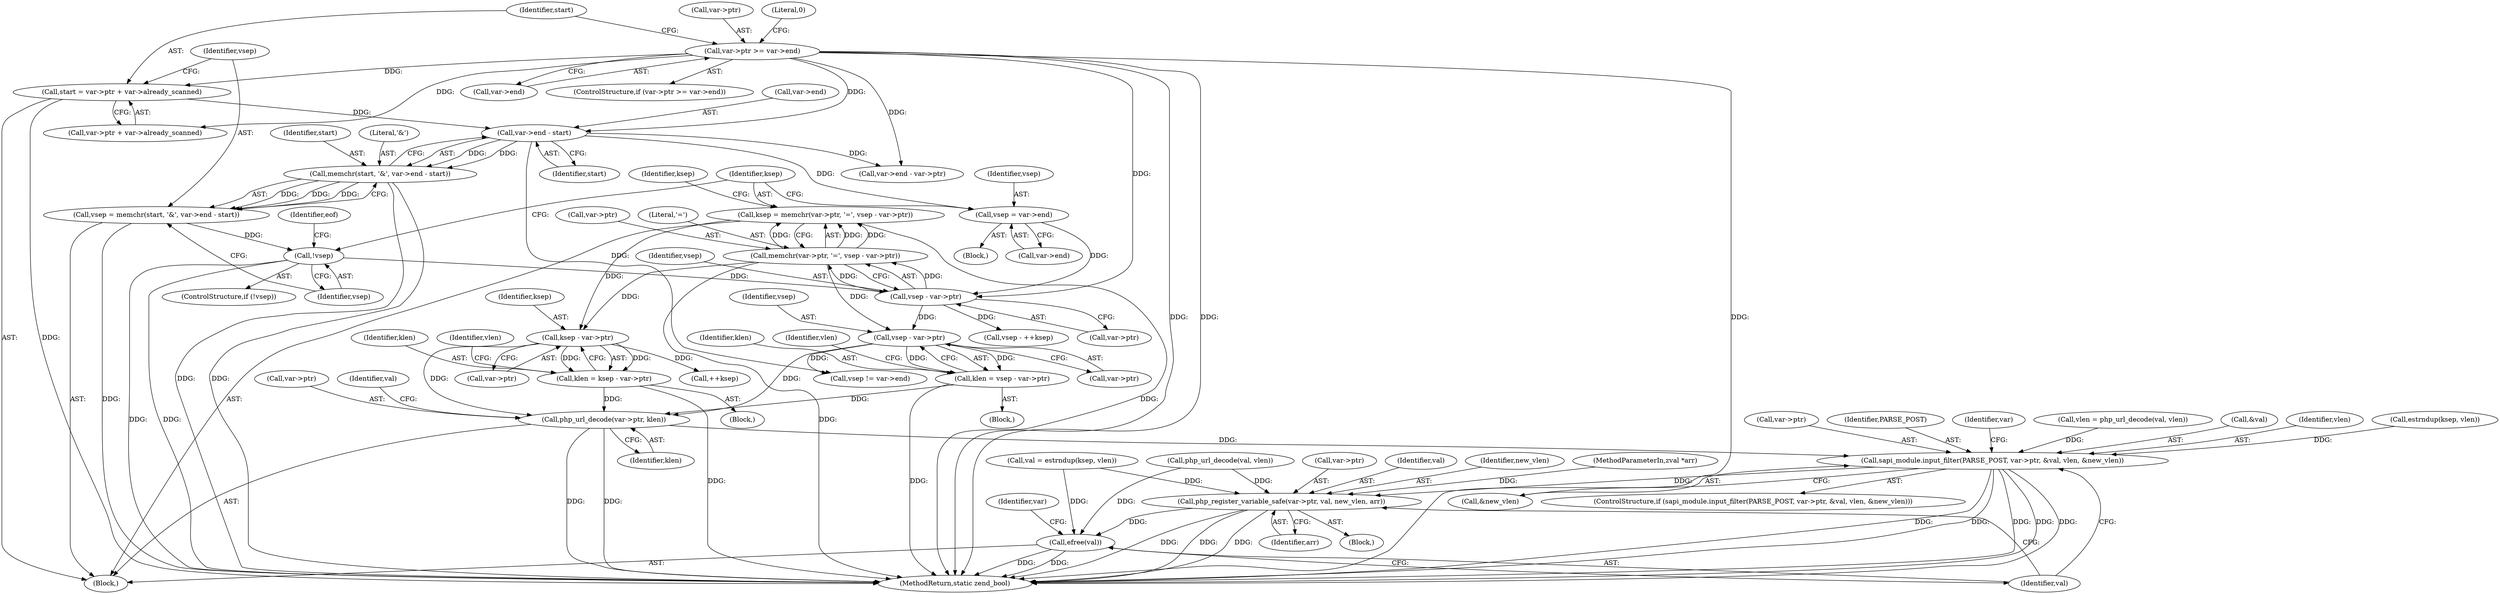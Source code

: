 digraph "0_php-src_a15bffd105ac28fd0dd9b596632dbf035238fda3@pointer" {
"1000219" [label="(Call,php_url_decode(var->ptr, klen))"];
"1000193" [label="(Call,ksep - var->ptr)"];
"1000172" [label="(Call,ksep = memchr(var->ptr, '=', vsep - var->ptr))"];
"1000174" [label="(Call,memchr(var->ptr, '=', vsep - var->ptr))"];
"1000179" [label="(Call,vsep - var->ptr)"];
"1000167" [label="(Call,vsep = var->end)"];
"1000139" [label="(Call,var->end - start)"];
"1000115" [label="(Call,var->ptr >= var->end)"];
"1000125" [label="(Call,start = var->ptr + var->already_scanned)"];
"1000145" [label="(Call,!vsep)"];
"1000134" [label="(Call,vsep = memchr(start, '&', var->end - start))"];
"1000136" [label="(Call,memchr(start, '&', var->end - start))"];
"1000211" [label="(Call,vsep - var->ptr)"];
"1000209" [label="(Call,klen = vsep - var->ptr)"];
"1000191" [label="(Call,klen = ksep - var->ptr)"];
"1000238" [label="(Call,sapi_module.input_filter(PARSE_POST, var->ptr, &val, vlen, &new_vlen))"];
"1000249" [label="(Call,php_register_variable_safe(var->ptr, val, new_vlen, arr))"];
"1000256" [label="(Call,efree(val))"];
"1000150" [label="(Identifier,eof)"];
"1000137" [label="(Identifier,start)"];
"1000238" [label="(Call,sapi_module.input_filter(PARSE_POST, var->ptr, &val, vlen, &new_vlen))"];
"1000124" [label="(Literal,0)"];
"1000234" [label="(Call,php_url_decode(val, vlen))"];
"1000250" [label="(Call,var->ptr)"];
"1000211" [label="(Call,vsep - var->ptr)"];
"1000126" [label="(Identifier,start)"];
"1000146" [label="(Identifier,vsep)"];
"1000193" [label="(Call,ksep - var->ptr)"];
"1000202" [label="(Call,++ksep)"];
"1000167" [label="(Call,vsep = var->end)"];
"1000253" [label="(Identifier,val)"];
"1000219" [label="(Call,php_url_decode(var->ptr, klen))"];
"1000248" [label="(Block,)"];
"1000156" [label="(Call,var->end - var->ptr)"];
"1000213" [label="(Call,var->ptr)"];
"1000224" [label="(Call,val = estrndup(ksep, vlen))"];
"1000180" [label="(Identifier,vsep)"];
"1000127" [label="(Call,var->ptr + var->already_scanned)"];
"1000254" [label="(Identifier,new_vlen)"];
"1000276" [label="(MethodReturn,static zend_bool)"];
"1000232" [label="(Call,vlen = php_url_decode(val, vlen))"];
"1000175" [label="(Call,var->ptr)"];
"1000144" [label="(ControlStructure,if (!vsep))"];
"1000192" [label="(Identifier,klen)"];
"1000195" [label="(Call,var->ptr)"];
"1000178" [label="(Literal,'=')"];
"1000119" [label="(Call,var->end)"];
"1000194" [label="(Identifier,ksep)"];
"1000212" [label="(Identifier,vsep)"];
"1000223" [label="(Identifier,klen)"];
"1000210" [label="(Identifier,klen)"];
"1000243" [label="(Call,&val)"];
"1000139" [label="(Call,var->end - start)"];
"1000125" [label="(Call,start = var->ptr + var->already_scanned)"];
"1000114" [label="(ControlStructure,if (var->ptr >= var->end))"];
"1000257" [label="(Identifier,val)"];
"1000264" [label="(Call,vsep != var->end)"];
"1000255" [label="(Identifier,arr)"];
"1000186" [label="(Block,)"];
"1000143" [label="(Identifier,start)"];
"1000245" [label="(Identifier,vlen)"];
"1000115" [label="(Call,var->ptr >= var->end)"];
"1000136" [label="(Call,memchr(start, '&', var->end - start))"];
"1000249" [label="(Call,php_register_variable_safe(var->ptr, val, new_vlen, arr))"];
"1000260" [label="(Identifier,var)"];
"1000191" [label="(Call,klen = ksep - var->ptr)"];
"1000168" [label="(Identifier,vsep)"];
"1000166" [label="(Block,)"];
"1000200" [label="(Call,vsep - ++ksep)"];
"1000106" [label="(Block,)"];
"1000173" [label="(Identifier,ksep)"];
"1000116" [label="(Call,var->ptr)"];
"1000220" [label="(Call,var->ptr)"];
"1000179" [label="(Call,vsep - var->ptr)"];
"1000138" [label="(Literal,'&')"];
"1000199" [label="(Identifier,vlen)"];
"1000256" [label="(Call,efree(val))"];
"1000134" [label="(Call,vsep = memchr(start, '&', var->end - start))"];
"1000209" [label="(Call,klen = vsep - var->ptr)"];
"1000225" [label="(Identifier,val)"];
"1000237" [label="(ControlStructure,if (sapi_module.input_filter(PARSE_POST, var->ptr, &val, vlen, &new_vlen)))"];
"1000246" [label="(Call,&new_vlen)"];
"1000226" [label="(Call,estrndup(ksep, vlen))"];
"1000145" [label="(Call,!vsep)"];
"1000169" [label="(Call,var->end)"];
"1000172" [label="(Call,ksep = memchr(var->ptr, '=', vsep - var->ptr))"];
"1000140" [label="(Call,var->end)"];
"1000240" [label="(Call,var->ptr)"];
"1000103" [label="(MethodParameterIn,zval *arr)"];
"1000135" [label="(Identifier,vsep)"];
"1000205" [label="(Block,)"];
"1000239" [label="(Identifier,PARSE_POST)"];
"1000251" [label="(Identifier,var)"];
"1000181" [label="(Call,var->ptr)"];
"1000217" [label="(Identifier,vlen)"];
"1000185" [label="(Identifier,ksep)"];
"1000174" [label="(Call,memchr(var->ptr, '=', vsep - var->ptr))"];
"1000219" -> "1000106"  [label="AST: "];
"1000219" -> "1000223"  [label="CFG: "];
"1000220" -> "1000219"  [label="AST: "];
"1000223" -> "1000219"  [label="AST: "];
"1000225" -> "1000219"  [label="CFG: "];
"1000219" -> "1000276"  [label="DDG: "];
"1000219" -> "1000276"  [label="DDG: "];
"1000193" -> "1000219"  [label="DDG: "];
"1000211" -> "1000219"  [label="DDG: "];
"1000209" -> "1000219"  [label="DDG: "];
"1000191" -> "1000219"  [label="DDG: "];
"1000219" -> "1000238"  [label="DDG: "];
"1000193" -> "1000191"  [label="AST: "];
"1000193" -> "1000195"  [label="CFG: "];
"1000194" -> "1000193"  [label="AST: "];
"1000195" -> "1000193"  [label="AST: "];
"1000191" -> "1000193"  [label="CFG: "];
"1000193" -> "1000191"  [label="DDG: "];
"1000193" -> "1000191"  [label="DDG: "];
"1000172" -> "1000193"  [label="DDG: "];
"1000174" -> "1000193"  [label="DDG: "];
"1000193" -> "1000202"  [label="DDG: "];
"1000172" -> "1000106"  [label="AST: "];
"1000172" -> "1000174"  [label="CFG: "];
"1000173" -> "1000172"  [label="AST: "];
"1000174" -> "1000172"  [label="AST: "];
"1000185" -> "1000172"  [label="CFG: "];
"1000172" -> "1000276"  [label="DDG: "];
"1000174" -> "1000172"  [label="DDG: "];
"1000174" -> "1000172"  [label="DDG: "];
"1000174" -> "1000172"  [label="DDG: "];
"1000174" -> "1000179"  [label="CFG: "];
"1000175" -> "1000174"  [label="AST: "];
"1000178" -> "1000174"  [label="AST: "];
"1000179" -> "1000174"  [label="AST: "];
"1000174" -> "1000276"  [label="DDG: "];
"1000179" -> "1000174"  [label="DDG: "];
"1000179" -> "1000174"  [label="DDG: "];
"1000174" -> "1000211"  [label="DDG: "];
"1000179" -> "1000181"  [label="CFG: "];
"1000180" -> "1000179"  [label="AST: "];
"1000181" -> "1000179"  [label="AST: "];
"1000167" -> "1000179"  [label="DDG: "];
"1000145" -> "1000179"  [label="DDG: "];
"1000115" -> "1000179"  [label="DDG: "];
"1000179" -> "1000200"  [label="DDG: "];
"1000179" -> "1000211"  [label="DDG: "];
"1000167" -> "1000166"  [label="AST: "];
"1000167" -> "1000169"  [label="CFG: "];
"1000168" -> "1000167"  [label="AST: "];
"1000169" -> "1000167"  [label="AST: "];
"1000173" -> "1000167"  [label="CFG: "];
"1000139" -> "1000167"  [label="DDG: "];
"1000139" -> "1000136"  [label="AST: "];
"1000139" -> "1000143"  [label="CFG: "];
"1000140" -> "1000139"  [label="AST: "];
"1000143" -> "1000139"  [label="AST: "];
"1000136" -> "1000139"  [label="CFG: "];
"1000139" -> "1000136"  [label="DDG: "];
"1000139" -> "1000136"  [label="DDG: "];
"1000115" -> "1000139"  [label="DDG: "];
"1000125" -> "1000139"  [label="DDG: "];
"1000139" -> "1000156"  [label="DDG: "];
"1000139" -> "1000264"  [label="DDG: "];
"1000115" -> "1000114"  [label="AST: "];
"1000115" -> "1000119"  [label="CFG: "];
"1000116" -> "1000115"  [label="AST: "];
"1000119" -> "1000115"  [label="AST: "];
"1000124" -> "1000115"  [label="CFG: "];
"1000126" -> "1000115"  [label="CFG: "];
"1000115" -> "1000276"  [label="DDG: "];
"1000115" -> "1000276"  [label="DDG: "];
"1000115" -> "1000276"  [label="DDG: "];
"1000115" -> "1000125"  [label="DDG: "];
"1000115" -> "1000127"  [label="DDG: "];
"1000115" -> "1000156"  [label="DDG: "];
"1000125" -> "1000106"  [label="AST: "];
"1000125" -> "1000127"  [label="CFG: "];
"1000126" -> "1000125"  [label="AST: "];
"1000127" -> "1000125"  [label="AST: "];
"1000135" -> "1000125"  [label="CFG: "];
"1000125" -> "1000276"  [label="DDG: "];
"1000145" -> "1000144"  [label="AST: "];
"1000145" -> "1000146"  [label="CFG: "];
"1000146" -> "1000145"  [label="AST: "];
"1000150" -> "1000145"  [label="CFG: "];
"1000173" -> "1000145"  [label="CFG: "];
"1000145" -> "1000276"  [label="DDG: "];
"1000145" -> "1000276"  [label="DDG: "];
"1000134" -> "1000145"  [label="DDG: "];
"1000134" -> "1000106"  [label="AST: "];
"1000134" -> "1000136"  [label="CFG: "];
"1000135" -> "1000134"  [label="AST: "];
"1000136" -> "1000134"  [label="AST: "];
"1000146" -> "1000134"  [label="CFG: "];
"1000134" -> "1000276"  [label="DDG: "];
"1000136" -> "1000134"  [label="DDG: "];
"1000136" -> "1000134"  [label="DDG: "];
"1000136" -> "1000134"  [label="DDG: "];
"1000137" -> "1000136"  [label="AST: "];
"1000138" -> "1000136"  [label="AST: "];
"1000136" -> "1000276"  [label="DDG: "];
"1000136" -> "1000276"  [label="DDG: "];
"1000211" -> "1000209"  [label="AST: "];
"1000211" -> "1000213"  [label="CFG: "];
"1000212" -> "1000211"  [label="AST: "];
"1000213" -> "1000211"  [label="AST: "];
"1000209" -> "1000211"  [label="CFG: "];
"1000211" -> "1000209"  [label="DDG: "];
"1000211" -> "1000209"  [label="DDG: "];
"1000211" -> "1000264"  [label="DDG: "];
"1000209" -> "1000205"  [label="AST: "];
"1000210" -> "1000209"  [label="AST: "];
"1000217" -> "1000209"  [label="CFG: "];
"1000209" -> "1000276"  [label="DDG: "];
"1000191" -> "1000186"  [label="AST: "];
"1000192" -> "1000191"  [label="AST: "];
"1000199" -> "1000191"  [label="CFG: "];
"1000191" -> "1000276"  [label="DDG: "];
"1000238" -> "1000237"  [label="AST: "];
"1000238" -> "1000246"  [label="CFG: "];
"1000239" -> "1000238"  [label="AST: "];
"1000240" -> "1000238"  [label="AST: "];
"1000243" -> "1000238"  [label="AST: "];
"1000245" -> "1000238"  [label="AST: "];
"1000246" -> "1000238"  [label="AST: "];
"1000251" -> "1000238"  [label="CFG: "];
"1000257" -> "1000238"  [label="CFG: "];
"1000238" -> "1000276"  [label="DDG: "];
"1000238" -> "1000276"  [label="DDG: "];
"1000238" -> "1000276"  [label="DDG: "];
"1000238" -> "1000276"  [label="DDG: "];
"1000238" -> "1000276"  [label="DDG: "];
"1000232" -> "1000238"  [label="DDG: "];
"1000226" -> "1000238"  [label="DDG: "];
"1000238" -> "1000249"  [label="DDG: "];
"1000249" -> "1000248"  [label="AST: "];
"1000249" -> "1000255"  [label="CFG: "];
"1000250" -> "1000249"  [label="AST: "];
"1000253" -> "1000249"  [label="AST: "];
"1000254" -> "1000249"  [label="AST: "];
"1000255" -> "1000249"  [label="AST: "];
"1000257" -> "1000249"  [label="CFG: "];
"1000249" -> "1000276"  [label="DDG: "];
"1000249" -> "1000276"  [label="DDG: "];
"1000249" -> "1000276"  [label="DDG: "];
"1000224" -> "1000249"  [label="DDG: "];
"1000234" -> "1000249"  [label="DDG: "];
"1000103" -> "1000249"  [label="DDG: "];
"1000249" -> "1000256"  [label="DDG: "];
"1000256" -> "1000106"  [label="AST: "];
"1000256" -> "1000257"  [label="CFG: "];
"1000257" -> "1000256"  [label="AST: "];
"1000260" -> "1000256"  [label="CFG: "];
"1000256" -> "1000276"  [label="DDG: "];
"1000256" -> "1000276"  [label="DDG: "];
"1000224" -> "1000256"  [label="DDG: "];
"1000234" -> "1000256"  [label="DDG: "];
}
